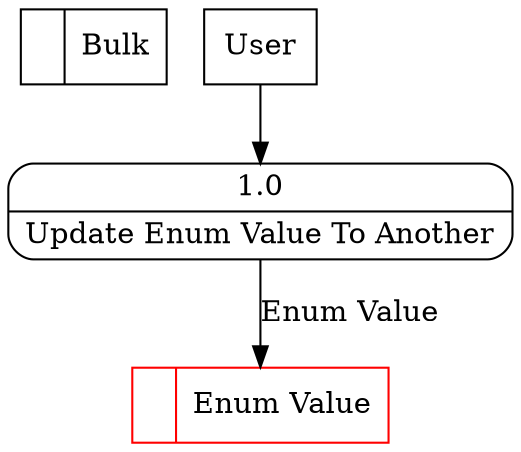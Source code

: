 digraph dfd2{ 
node[shape=record]
200 [label="<f0>  |<f1> Bulk " ];
201 [label="<f0>  |<f1> Enum Value " color=red];
202 [label="User" shape=box];
203 [label="{<f0> 1.0|<f1> Update Enum Value To Another }" shape=Mrecord];
202 -> 203
203 -> 201 [label="Enum Value"]
}